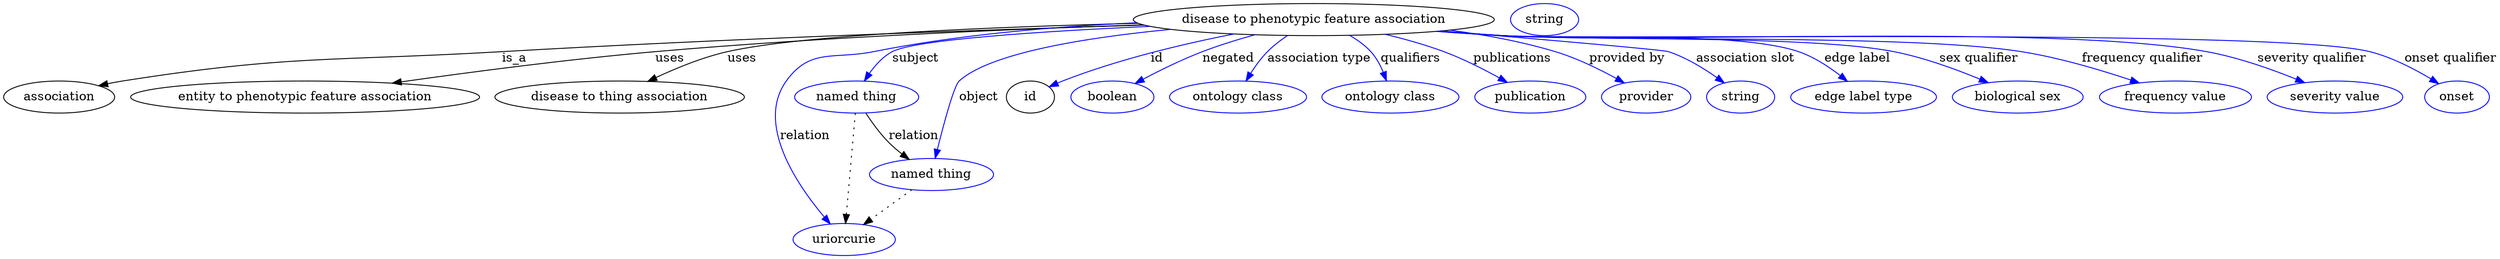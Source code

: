 digraph {
	graph [bb="0,0,2285.3,283"];
	node [label="\N"];
	"disease to phenotypic feature association"	 [height=0.5,
		label="disease to phenotypic feature association",
		pos="1202,265",
		width=4.3149];
	association	 [height=0.5,
		pos="50.046,178",
		width=1.3902];
	"disease to phenotypic feature association" -> association	 [label=is_a,
		lp="459.05,221.5",
		pos="e,86.891,190.28 1052.4,260.04 900.18,254.49 657.5,244.22 448.05,229 297.51,218.06 258.14,225.16 110.05,196 105.67,195.14 101.15,\
194.09 96.649,192.94"];
	"entity to phenotypic feature association"	 [height=0.5,
		pos="268.05,178",
		width=4.1524];
	"disease to phenotypic feature association" -> "entity to phenotypic feature association"	 [label=uses,
		lp="588.05,221.5",
		pos="e,346.53,193.37 1050.8,260.82 923.8,256.23 737.66,246.98 576.05,229 501.67,220.73 417.94,206.54 356.57,195.23"];
	"disease to thing association"	 [height=0.5,
		pos="543.05,178",
		width=2.9789];
	"disease to phenotypic feature association" -> "disease to thing association"	 [label=uses,
		lp="652.05,221.5",
		pos="e,568.95,195.48 1048.4,262.34 908.88,258.62 713.99,249.78 640.05,229 618.21,222.86 595.67,211.38 577.83,200.86"];
	subject	 [color=blue,
		height=0.5,
		label="named thing",
		pos="761.05,178",
		width=1.5346];
	"disease to phenotypic feature association" -> subject	 [color=blue,
		label=subject,
		lp="818.55,221.5",
		pos="e,769.49,196.03 1059,257.92 952.44,251.7 821.69,241.66 799.05,229 789.04,223.41 780.9,213.96 774.76,204.71",
		style=solid];
	relation	 [color=blue,
		height=0.5,
		label=uriorcurie,
		pos="748.05,18",
		width=1.2638];
	"disease to phenotypic feature association" -> relation	 [color=blue,
		label=relation,
		lp="709.05,134.5",
		pos="e,734.38,35.171 1060.7,257.48 958.94,251.21 830.85,241.33 779.05,229 740.83,219.9 719.04,228.55 697.05,196 664.73,148.16 702.86,\
79.833 728.5,43.314",
		style=solid];
	object	 [color=blue,
		height=0.5,
		label="named thing",
		pos="831.05,91",
		width=1.5346];
	"disease to phenotypic feature association" -> object	 [color=blue,
		label=object,
		lp="878.05,178",
		pos="e,835.21,109.37 1079.8,253.79 995.28,243.59 892.57,225.52 861.05,196 855.34,190.66 844.55,148.7 837.59,119.47",
		style=solid];
	id	 [height=0.5,
		pos="931.05,178",
		width=0.75];
	"disease to phenotypic feature association" -> id	 [color=blue,
		label=id,
		lp="1061.5,221.5",
		pos="e,952.53,189.32 1132.3,248.88 1084.7,236.85 1021,218.63 967.05,196 965.26,195.25 963.43,194.45 961.6,193.62",
		style=solid];
	negated	 [color=blue,
		height=0.5,
		label=boolean,
		pos="1014,178",
		width=1.0652];
	"disease to phenotypic feature association" -> negated	 [color=blue,
		label=negated,
		lp="1127.5,221.5",
		pos="e,1037.8,192.41 1152.1,247.87 1137.1,242.3 1120.8,235.79 1106,229 1085.9,219.7 1064.2,207.74 1046.9,197.74",
		style=solid];
	"association type"	 [color=blue,
		height=0.5,
		label="ontology class",
		pos="1132,178",
		width=1.7151];
	"disease to phenotypic feature association" -> "association type"	 [color=blue,
		label="association type",
		lp="1207,221.5",
		pos="e,1141.2,195.8 1180.3,246.95 1174.4,241.49 1168.2,235.28 1163,229 1156.9,221.54 1151.2,212.77 1146.3,204.63",
		style=solid];
	qualifiers	 [color=blue,
		height=0.5,
		label="ontology class",
		pos="1273,178",
		width=1.7151];
	"disease to phenotypic feature association" -> qualifiers	 [color=blue,
		label=qualifiers,
		lp="1286,221.5",
		pos="e,1267.8,196.26 1231.5,247.29 1238.5,242.05 1245.6,235.86 1251,229 1256.5,222.13 1260.9,213.71 1264.2,205.69",
		style=solid];
	publications	 [color=blue,
		height=0.5,
		label=publication,
		pos="1403,178",
		width=1.3902];
	"disease to phenotypic feature association" -> publications	 [color=blue,
		label=publications,
		lp="1379.5,221.5",
		pos="e,1379.1,194.03 1263.3,248.42 1280.7,242.99 1299.4,236.41 1316,229 1334.6,220.74 1354.3,209.47 1370.2,199.63",
		style=solid];
	"provided by"	 [color=blue,
		height=0.5,
		label=provider,
		pos="1511,178",
		width=1.1193];
	"disease to phenotypic feature association" -> "provided by"	 [color=blue,
		label="provided by",
		lp="1483,221.5",
		pos="e,1488.5,193.03 1317.3,252.89 1350.1,247.52 1385.5,239.87 1417,229 1439,221.44 1462,209.07 1479.7,198.42",
		style=solid];
	"association slot"	 [color=blue,
		height=0.5,
		label=string,
		pos="1600,178",
		width=0.84854];
	"disease to phenotypic feature association" -> "association slot"	 [color=blue,
		label="association slot",
		lp="1593,221.5",
		pos="e,1582.2,192.75 1314.7,252.54 1405.2,242.49 1517.5,229.88 1520,229 1539.5,222.11 1559.1,209.73 1574,198.9",
		style=solid];
	"edge label"	 [color=blue,
		height=0.5,
		label="edge label type",
		pos="1713,178",
		width=1.7873];
	"disease to phenotypic feature association" -> "edge label"	 [color=blue,
		label="edge label",
		lp="1696,221.5",
		pos="e,1694.2,195.25 1312.3,252.24 1330.2,250.35 1348.6,248.53 1366,247 1426.6,241.68 1581.6,248.97 1639,229 1656.3,223.02 1673.2,211.88 \
1686.5,201.54",
		style=solid];
	"sex qualifier"	 [color=blue,
		height=0.5,
		label="biological sex",
		pos="1855,178",
		width=1.661];
	"disease to phenotypic feature association" -> "sex qualifier"	 [color=blue,
		label="sex qualifier",
		lp="1809,221.5",
		pos="e,1824.6,193.55 1310.9,252.13 1329.3,250.22 1348.2,248.42 1366,247 1526.6,234.21 1570.7,263.49 1728,229 1758.4,222.35 1790.8,209.21 \
1815.3,197.93",
		style=solid];
	"frequency qualifier"	 [color=blue,
		height=0.5,
		label="frequency value",
		pos="2000,178",
		width=1.8776];
	"disease to phenotypic feature association" -> "frequency qualifier"	 [color=blue,
		label="frequency qualifier",
		lp="1955,221.5",
		pos="e,1964,193.25 1310,252.03 1328.7,250.11 1347.9,248.33 1366,247 1472.7,239.16 1741.8,248.11 1847,229 1884.2,222.25 1924.7,208.46 \
1954.7,196.91",
		style=solid];
	"severity qualifier"	 [color=blue,
		height=0.5,
		label="severity value",
		pos="2145,178",
		width=1.661];
	"disease to phenotypic feature association" -> "severity qualifier"	 [color=blue,
		label="severity qualifier",
		lp="2107.5,221.5",
		pos="e,2113.7,193.38 1309.6,251.93 1328.4,250.01 1347.8,248.26 1366,247 1509.1,237.17 1870.4,256.89 2011,229 2043.6,222.55 2078.5,209.02 \
2104.5,197.51",
		style=solid];
	"onset qualifier"	 [color=blue,
		height=0.5,
		label=onset,
		pos="2256,178",
		width=0.81243];
	"disease to phenotypic feature association" -> "onset qualifier"	 [color=blue,
		label="onset qualifier",
		lp="2233.5,221.5",
		pos="e,2236.5,191.62 1309.1,251.9 1328.1,249.97 1347.6,248.22 1366,247 1453.9,241.19 2072.8,250.89 2158,229 2183.1,222.57 2209,208.75 \
2227.8,197.12",
		style=solid];
	subject -> relation	 [pos="e,749.53,36.223 759.58,159.96 757.34,132.35 753.03,79.375 750.36,46.525",
		style=dotted];
	subject -> object	 [label=relation,
		lp="817.05,134.5",
		pos="e,812.98,108.39 772.32,160 778.86,149.98 787.47,137.47 796.05,127 799.13,123.24 802.53,119.4 805.97,115.71"];
	object -> relation	 [pos="e,766.91,34.588 811.8,74.069 800.72,64.326 786.64,51.941 774.53,41.291",
		style=dotted];
	association_id	 [color=blue,
		height=0.5,
		label=string,
		pos="1406,265",
		width=0.84854];
}
